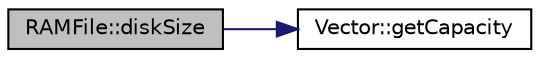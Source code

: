 digraph "RAMFile::diskSize"
{
  edge [fontname="Helvetica",fontsize="10",labelfontname="Helvetica",labelfontsize="10"];
  node [fontname="Helvetica",fontsize="10",shape=record];
  rankdir="LR";
  Node4 [label="RAMFile::diskSize",height=0.2,width=0.4,color="black", fillcolor="grey75", style="filled", fontcolor="black"];
  Node4 -> Node5 [color="midnightblue",fontsize="10",style="solid",fontname="Helvetica"];
  Node5 [label="Vector::getCapacity",height=0.2,width=0.4,color="black", fillcolor="white", style="filled",URL="$d5/db2/class_vector.html#ac249f0cd6a15ca3e4dd6cfa469d83245"];
}
